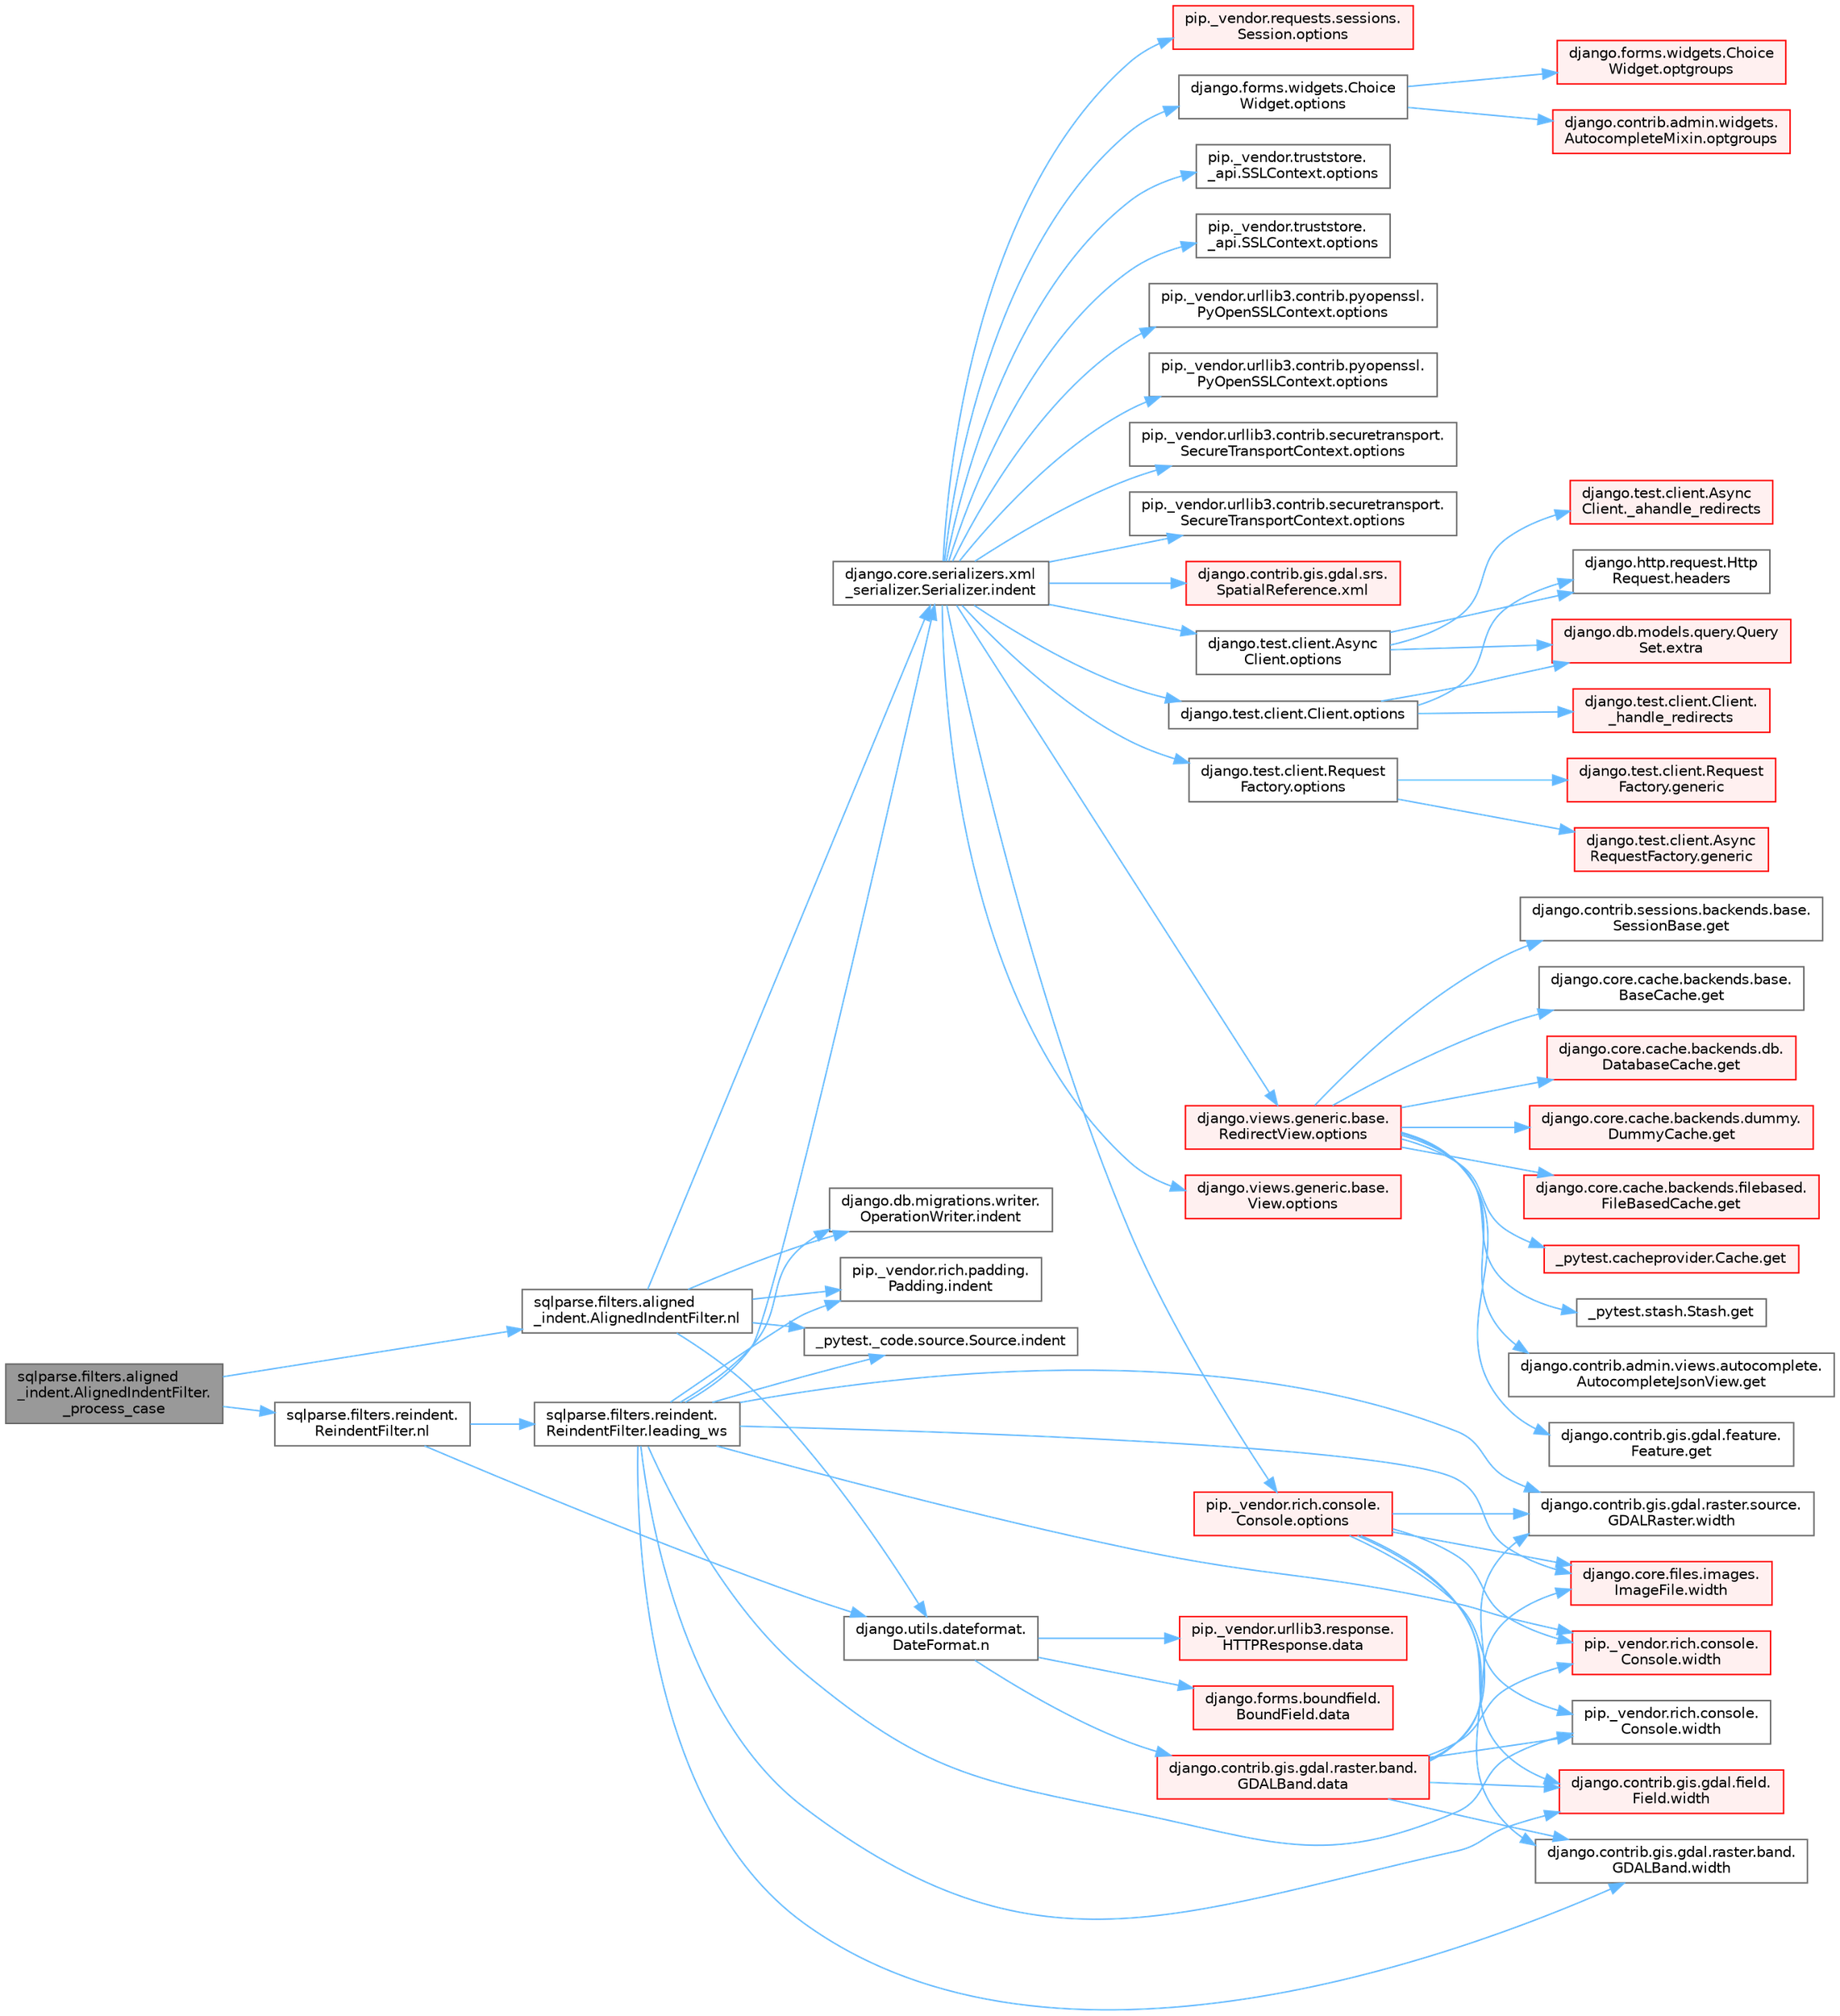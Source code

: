 digraph "sqlparse.filters.aligned_indent.AlignedIndentFilter._process_case"
{
 // LATEX_PDF_SIZE
  bgcolor="transparent";
  edge [fontname=Helvetica,fontsize=10,labelfontname=Helvetica,labelfontsize=10];
  node [fontname=Helvetica,fontsize=10,shape=box,height=0.2,width=0.4];
  rankdir="LR";
  Node1 [id="Node000001",label="sqlparse.filters.aligned\l_indent.AlignedIndentFilter.\l_process_case",height=0.2,width=0.4,color="gray40", fillcolor="grey60", style="filled", fontcolor="black",tooltip=" "];
  Node1 -> Node2 [id="edge1_Node000001_Node000002",color="steelblue1",style="solid",tooltip=" "];
  Node2 [id="Node000002",label="sqlparse.filters.aligned\l_indent.AlignedIndentFilter.nl",height=0.2,width=0.4,color="grey40", fillcolor="white", style="filled",URL="$classsqlparse_1_1filters_1_1aligned__indent_1_1_aligned_indent_filter.html#a0137da1c080d0ab864e01e6c9d70a2c8",tooltip=" "];
  Node2 -> Node3 [id="edge2_Node000002_Node000003",color="steelblue1",style="solid",tooltip=" "];
  Node3 [id="Node000003",label="_pytest._code.source.Source.indent",height=0.2,width=0.4,color="grey40", fillcolor="white", style="filled",URL="$class__pytest_1_1__code_1_1source_1_1_source.html#abc99a323638809562ba4dbf97cab6bd1",tooltip=" "];
  Node2 -> Node4 [id="edge3_Node000002_Node000004",color="steelblue1",style="solid",tooltip=" "];
  Node4 [id="Node000004",label="django.core.serializers.xml\l_serializer.Serializer.indent",height=0.2,width=0.4,color="grey40", fillcolor="white", style="filled",URL="$classdjango_1_1core_1_1serializers_1_1xml__serializer_1_1_serializer.html#a5b3d624ac0ab14cb4194faca7877101a",tooltip=" "];
  Node4 -> Node5 [id="edge4_Node000004_Node000005",color="steelblue1",style="solid",tooltip=" "];
  Node5 [id="Node000005",label="django.forms.widgets.Choice\lWidget.options",height=0.2,width=0.4,color="grey40", fillcolor="white", style="filled",URL="$classdjango_1_1forms_1_1widgets_1_1_choice_widget.html#a8575b90386fc2027f38ea00133cef250",tooltip=" "];
  Node5 -> Node6 [id="edge5_Node000005_Node000006",color="steelblue1",style="solid",tooltip=" "];
  Node6 [id="Node000006",label="django.contrib.admin.widgets.\lAutocompleteMixin.optgroups",height=0.2,width=0.4,color="red", fillcolor="#FFF0F0", style="filled",URL="$classdjango_1_1contrib_1_1admin_1_1widgets_1_1_autocomplete_mixin.html#a638ff1cf500030285676b090c8eee8f9",tooltip=" "];
  Node5 -> Node1930 [id="edge6_Node000005_Node001930",color="steelblue1",style="solid",tooltip=" "];
  Node1930 [id="Node001930",label="django.forms.widgets.Choice\lWidget.optgroups",height=0.2,width=0.4,color="red", fillcolor="#FFF0F0", style="filled",URL="$classdjango_1_1forms_1_1widgets_1_1_choice_widget.html#af1d09b0d42de6f6f30d2f9d577cf2fb4",tooltip=" "];
  Node4 -> Node260 [id="edge7_Node000004_Node000260",color="steelblue1",style="solid",tooltip=" "];
  Node260 [id="Node000260",label="django.test.client.Async\lClient.options",height=0.2,width=0.4,color="grey40", fillcolor="white", style="filled",URL="$classdjango_1_1test_1_1client_1_1_async_client.html#a84509c6347cbc018e6335b924ec841a2",tooltip=" "];
  Node260 -> Node261 [id="edge8_Node000260_Node000261",color="steelblue1",style="solid",tooltip=" "];
  Node261 [id="Node000261",label="django.test.client.Async\lClient._ahandle_redirects",height=0.2,width=0.4,color="red", fillcolor="#FFF0F0", style="filled",URL="$classdjango_1_1test_1_1client_1_1_async_client.html#a8740fe0dc39e7fe74e515be78449ee76",tooltip=" "];
  Node260 -> Node1231 [id="edge9_Node000260_Node001231",color="steelblue1",style="solid",tooltip=" "];
  Node1231 [id="Node001231",label="django.db.models.query.Query\lSet.extra",height=0.2,width=0.4,color="red", fillcolor="#FFF0F0", style="filled",URL="$classdjango_1_1db_1_1models_1_1query_1_1_query_set.html#ae54983d1fa1ba41e84f20cea946cde79",tooltip=" "];
  Node260 -> Node369 [id="edge10_Node000260_Node000369",color="steelblue1",style="solid",tooltip=" "];
  Node369 [id="Node000369",label="django.http.request.Http\lRequest.headers",height=0.2,width=0.4,color="grey40", fillcolor="white", style="filled",URL="$classdjango_1_1http_1_1request_1_1_http_request.html#a757d86c06e163aa94180817723ce1b9c",tooltip=" "];
  Node4 -> Node1457 [id="edge11_Node000004_Node001457",color="steelblue1",style="solid",tooltip=" "];
  Node1457 [id="Node001457",label="django.test.client.Client.options",height=0.2,width=0.4,color="grey40", fillcolor="white", style="filled",URL="$classdjango_1_1test_1_1client_1_1_client.html#a839ea6375ca2184b3b60550938b6824c",tooltip=" "];
  Node1457 -> Node1458 [id="edge12_Node001457_Node001458",color="steelblue1",style="solid",tooltip=" "];
  Node1458 [id="Node001458",label="django.test.client.Client.\l_handle_redirects",height=0.2,width=0.4,color="red", fillcolor="#FFF0F0", style="filled",URL="$classdjango_1_1test_1_1client_1_1_client.html#a234b328f33c374ad181aa49c6515d469",tooltip=" "];
  Node1457 -> Node1231 [id="edge13_Node001457_Node001231",color="steelblue1",style="solid",tooltip=" "];
  Node1457 -> Node369 [id="edge14_Node001457_Node000369",color="steelblue1",style="solid",tooltip=" "];
  Node4 -> Node1459 [id="edge15_Node000004_Node001459",color="steelblue1",style="solid",tooltip=" "];
  Node1459 [id="Node001459",label="django.test.client.Request\lFactory.options",height=0.2,width=0.4,color="grey40", fillcolor="white", style="filled",URL="$classdjango_1_1test_1_1client_1_1_request_factory.html#a438a7e1be2437d680cd78d11dee77c54",tooltip=" "];
  Node1459 -> Node1460 [id="edge16_Node001459_Node001460",color="steelblue1",style="solid",tooltip=" "];
  Node1460 [id="Node001460",label="django.test.client.Async\lRequestFactory.generic",height=0.2,width=0.4,color="red", fillcolor="#FFF0F0", style="filled",URL="$classdjango_1_1test_1_1client_1_1_async_request_factory.html#a470d6888694e77c09bd7d8bf6d588233",tooltip=" "];
  Node1459 -> Node1462 [id="edge17_Node001459_Node001462",color="steelblue1",style="solid",tooltip=" "];
  Node1462 [id="Node001462",label="django.test.client.Request\lFactory.generic",height=0.2,width=0.4,color="red", fillcolor="#FFF0F0", style="filled",URL="$classdjango_1_1test_1_1client_1_1_request_factory.html#a24740fe264de91d8c4c1205c9172206d",tooltip=" "];
  Node4 -> Node1463 [id="edge18_Node000004_Node001463",color="steelblue1",style="solid",tooltip=" "];
  Node1463 [id="Node001463",label="django.views.generic.base.\lRedirectView.options",height=0.2,width=0.4,color="red", fillcolor="#FFF0F0", style="filled",URL="$classdjango_1_1views_1_1generic_1_1base_1_1_redirect_view.html#a444de156c79647344c987295c47a76e1",tooltip=" "];
  Node1463 -> Node264 [id="edge19_Node001463_Node000264",color="steelblue1",style="solid",tooltip=" "];
  Node264 [id="Node000264",label="_pytest.cacheprovider.Cache.get",height=0.2,width=0.4,color="red", fillcolor="#FFF0F0", style="filled",URL="$class__pytest_1_1cacheprovider_1_1_cache.html#a752b42a7c4034371bcd23244b1862148",tooltip=" "];
  Node1463 -> Node266 [id="edge20_Node001463_Node000266",color="steelblue1",style="solid",tooltip=" "];
  Node266 [id="Node000266",label="_pytest.stash.Stash.get",height=0.2,width=0.4,color="grey40", fillcolor="white", style="filled",URL="$class__pytest_1_1stash_1_1_stash.html#a7fec5e28d31d41b05838c98ac277c8c5",tooltip=" "];
  Node1463 -> Node267 [id="edge21_Node001463_Node000267",color="steelblue1",style="solid",tooltip=" "];
  Node267 [id="Node000267",label="django.contrib.admin.views.autocomplete.\lAutocompleteJsonView.get",height=0.2,width=0.4,color="grey40", fillcolor="white", style="filled",URL="$classdjango_1_1contrib_1_1admin_1_1views_1_1autocomplete_1_1_autocomplete_json_view.html#a34a861d7d91bddbce574ab88c184895e",tooltip=" "];
  Node1463 -> Node268 [id="edge22_Node001463_Node000268",color="steelblue1",style="solid",tooltip=" "];
  Node268 [id="Node000268",label="django.contrib.gis.gdal.feature.\lFeature.get",height=0.2,width=0.4,color="grey40", fillcolor="white", style="filled",URL="$classdjango_1_1contrib_1_1gis_1_1gdal_1_1feature_1_1_feature.html#a21986d93135566e82dd6f57de5e37038",tooltip=" "];
  Node1463 -> Node269 [id="edge23_Node001463_Node000269",color="steelblue1",style="solid",tooltip=" "];
  Node269 [id="Node000269",label="django.contrib.sessions.backends.base.\lSessionBase.get",height=0.2,width=0.4,color="grey40", fillcolor="white", style="filled",URL="$classdjango_1_1contrib_1_1sessions_1_1backends_1_1base_1_1_session_base.html#a7d41576dd78ee0cae19d35e409a0dac4",tooltip=" "];
  Node1463 -> Node270 [id="edge24_Node001463_Node000270",color="steelblue1",style="solid",tooltip=" "];
  Node270 [id="Node000270",label="django.core.cache.backends.base.\lBaseCache.get",height=0.2,width=0.4,color="grey40", fillcolor="white", style="filled",URL="$classdjango_1_1core_1_1cache_1_1backends_1_1base_1_1_base_cache.html#a670decaea5fb02f8e13f62c4a8d3b691",tooltip=" "];
  Node1463 -> Node271 [id="edge25_Node001463_Node000271",color="steelblue1",style="solid",tooltip=" "];
  Node271 [id="Node000271",label="django.core.cache.backends.db.\lDatabaseCache.get",height=0.2,width=0.4,color="red", fillcolor="#FFF0F0", style="filled",URL="$classdjango_1_1core_1_1cache_1_1backends_1_1db_1_1_database_cache.html#ab7c8bab4308c7ceac722a940914fedf1",tooltip=" "];
  Node1463 -> Node273 [id="edge26_Node001463_Node000273",color="steelblue1",style="solid",tooltip=" "];
  Node273 [id="Node000273",label="django.core.cache.backends.dummy.\lDummyCache.get",height=0.2,width=0.4,color="red", fillcolor="#FFF0F0", style="filled",URL="$classdjango_1_1core_1_1cache_1_1backends_1_1dummy_1_1_dummy_cache.html#a91db0f78eeef15ccb77c8c518e12de81",tooltip=" "];
  Node1463 -> Node1464 [id="edge27_Node001463_Node001464",color="steelblue1",style="solid",tooltip=" "];
  Node1464 [id="Node001464",label="django.core.cache.backends.filebased.\lFileBasedCache.get",height=0.2,width=0.4,color="red", fillcolor="#FFF0F0", style="filled",URL="$classdjango_1_1core_1_1cache_1_1backends_1_1filebased_1_1_file_based_cache.html#a81478fa25dd545d6e223f4e3d6760646",tooltip=" "];
  Node4 -> Node1651 [id="edge28_Node000004_Node001651",color="steelblue1",style="solid",tooltip=" "];
  Node1651 [id="Node001651",label="django.views.generic.base.\lView.options",height=0.2,width=0.4,color="red", fillcolor="#FFF0F0", style="filled",URL="$classdjango_1_1views_1_1generic_1_1base_1_1_view.html#a4d1dc440a5bae11bd7859d20ca9948e1",tooltip=" "];
  Node4 -> Node1654 [id="edge29_Node000004_Node001654",color="steelblue1",style="solid",tooltip=" "];
  Node1654 [id="Node001654",label="pip._vendor.requests.sessions.\lSession.options",height=0.2,width=0.4,color="red", fillcolor="#FFF0F0", style="filled",URL="$classpip_1_1__vendor_1_1requests_1_1sessions_1_1_session.html#a210270880f90521b3b3014748ecd87e9",tooltip=" "];
  Node4 -> Node1655 [id="edge30_Node000004_Node001655",color="steelblue1",style="solid",tooltip=" "];
  Node1655 [id="Node001655",label="pip._vendor.rich.console.\lConsole.options",height=0.2,width=0.4,color="red", fillcolor="#FFF0F0", style="filled",URL="$classpip_1_1__vendor_1_1rich_1_1console_1_1_console.html#a41c8efe30ea45a9a4a3f8c34c688fe00",tooltip=" "];
  Node1655 -> Node1686 [id="edge31_Node001655_Node001686",color="steelblue1",style="solid",tooltip=" "];
  Node1686 [id="Node001686",label="django.contrib.gis.gdal.field.\lField.width",height=0.2,width=0.4,color="red", fillcolor="#FFF0F0", style="filled",URL="$classdjango_1_1contrib_1_1gis_1_1gdal_1_1field_1_1_field.html#a9d43a623b937f633a9e6dca9323f5fa7",tooltip=" "];
  Node1655 -> Node1687 [id="edge32_Node001655_Node001687",color="steelblue1",style="solid",tooltip=" "];
  Node1687 [id="Node001687",label="django.contrib.gis.gdal.raster.band.\lGDALBand.width",height=0.2,width=0.4,color="grey40", fillcolor="white", style="filled",URL="$classdjango_1_1contrib_1_1gis_1_1gdal_1_1raster_1_1band_1_1_g_d_a_l_band.html#a407780888708f2bb99b4d298eb6d8062",tooltip=" "];
  Node1655 -> Node1688 [id="edge33_Node001655_Node001688",color="steelblue1",style="solid",tooltip=" "];
  Node1688 [id="Node001688",label="django.contrib.gis.gdal.raster.source.\lGDALRaster.width",height=0.2,width=0.4,color="grey40", fillcolor="white", style="filled",URL="$classdjango_1_1contrib_1_1gis_1_1gdal_1_1raster_1_1source_1_1_g_d_a_l_raster.html#a58442e42bce5bcabb54fab7a2e636bc2",tooltip=" "];
  Node1655 -> Node1689 [id="edge34_Node001655_Node001689",color="steelblue1",style="solid",tooltip=" "];
  Node1689 [id="Node001689",label="django.core.files.images.\lImageFile.width",height=0.2,width=0.4,color="red", fillcolor="#FFF0F0", style="filled",URL="$classdjango_1_1core_1_1files_1_1images_1_1_image_file.html#a3a50a37ab3f2d7395c892a262ecb49bc",tooltip=" "];
  Node1655 -> Node1690 [id="edge35_Node001655_Node001690",color="steelblue1",style="solid",tooltip=" "];
  Node1690 [id="Node001690",label="pip._vendor.rich.console.\lConsole.width",height=0.2,width=0.4,color="red", fillcolor="#FFF0F0", style="filled",URL="$classpip_1_1__vendor_1_1rich_1_1console_1_1_console.html#a3163e1b4e2842bc355d0f5c3100ecc08",tooltip=" "];
  Node1655 -> Node1691 [id="edge36_Node001655_Node001691",color="steelblue1",style="solid",tooltip=" "];
  Node1691 [id="Node001691",label="pip._vendor.rich.console.\lConsole.width",height=0.2,width=0.4,color="grey40", fillcolor="white", style="filled",URL="$classpip_1_1__vendor_1_1rich_1_1console_1_1_console.html#aa2ba8c5fa1dd224794b0ac2acd384863",tooltip=" "];
  Node4 -> Node1692 [id="edge37_Node000004_Node001692",color="steelblue1",style="solid",tooltip=" "];
  Node1692 [id="Node001692",label="pip._vendor.truststore.\l_api.SSLContext.options",height=0.2,width=0.4,color="grey40", fillcolor="white", style="filled",URL="$classpip_1_1__vendor_1_1truststore_1_1__api_1_1_s_s_l_context.html#a6755b8a82c0de77273744b73a826678d",tooltip=" "];
  Node4 -> Node1693 [id="edge38_Node000004_Node001693",color="steelblue1",style="solid",tooltip=" "];
  Node1693 [id="Node001693",label="pip._vendor.truststore.\l_api.SSLContext.options",height=0.2,width=0.4,color="grey40", fillcolor="white", style="filled",URL="$classpip_1_1__vendor_1_1truststore_1_1__api_1_1_s_s_l_context.html#a90bd5b81f087b6628b2f681ce6cffcd6",tooltip=" "];
  Node4 -> Node1694 [id="edge39_Node000004_Node001694",color="steelblue1",style="solid",tooltip=" "];
  Node1694 [id="Node001694",label="pip._vendor.urllib3.contrib.pyopenssl.\lPyOpenSSLContext.options",height=0.2,width=0.4,color="grey40", fillcolor="white", style="filled",URL="$classpip_1_1__vendor_1_1urllib3_1_1contrib_1_1pyopenssl_1_1_py_open_s_s_l_context.html#a3f539cc9d4b91d2fb90d7f8aef3810c1",tooltip=" "];
  Node4 -> Node1695 [id="edge40_Node000004_Node001695",color="steelblue1",style="solid",tooltip=" "];
  Node1695 [id="Node001695",label="pip._vendor.urllib3.contrib.pyopenssl.\lPyOpenSSLContext.options",height=0.2,width=0.4,color="grey40", fillcolor="white", style="filled",URL="$classpip_1_1__vendor_1_1urllib3_1_1contrib_1_1pyopenssl_1_1_py_open_s_s_l_context.html#a8475fc4f3e83d92654b066a9422908dc",tooltip=" "];
  Node4 -> Node1696 [id="edge41_Node000004_Node001696",color="steelblue1",style="solid",tooltip=" "];
  Node1696 [id="Node001696",label="pip._vendor.urllib3.contrib.securetransport.\lSecureTransportContext.options",height=0.2,width=0.4,color="grey40", fillcolor="white", style="filled",URL="$classpip_1_1__vendor_1_1urllib3_1_1contrib_1_1securetransport_1_1_secure_transport_context.html#ae19920941647ed0b43e0ed7d96e12457",tooltip=" "];
  Node4 -> Node1697 [id="edge42_Node000004_Node001697",color="steelblue1",style="solid",tooltip=" "];
  Node1697 [id="Node001697",label="pip._vendor.urllib3.contrib.securetransport.\lSecureTransportContext.options",height=0.2,width=0.4,color="grey40", fillcolor="white", style="filled",URL="$classpip_1_1__vendor_1_1urllib3_1_1contrib_1_1securetransport_1_1_secure_transport_context.html#acf6c1ec11ca09e30c9c70d7dc26afacd",tooltip=" "];
  Node4 -> Node2460 [id="edge43_Node000004_Node002460",color="steelblue1",style="solid",tooltip=" "];
  Node2460 [id="Node002460",label="django.contrib.gis.gdal.srs.\lSpatialReference.xml",height=0.2,width=0.4,color="red", fillcolor="#FFF0F0", style="filled",URL="$classdjango_1_1contrib_1_1gis_1_1gdal_1_1srs_1_1_spatial_reference.html#a909d3c8bdf1de4ad7b231b87bb4dd664",tooltip=" "];
  Node2 -> Node4427 [id="edge44_Node000002_Node004427",color="steelblue1",style="solid",tooltip=" "];
  Node4427 [id="Node004427",label="django.db.migrations.writer.\lOperationWriter.indent",height=0.2,width=0.4,color="grey40", fillcolor="white", style="filled",URL="$classdjango_1_1db_1_1migrations_1_1writer_1_1_operation_writer.html#a4ad86f394c5999071c96ad30cf54055a",tooltip=" "];
  Node2 -> Node4428 [id="edge45_Node000002_Node004428",color="steelblue1",style="solid",tooltip=" "];
  Node4428 [id="Node004428",label="pip._vendor.rich.padding.\lPadding.indent",height=0.2,width=0.4,color="grey40", fillcolor="white", style="filled",URL="$classpip_1_1__vendor_1_1rich_1_1padding_1_1_padding.html#abb6784da1907e3486c3a9ea715a04ed2",tooltip=" "];
  Node2 -> Node166 [id="edge46_Node000002_Node000166",color="steelblue1",style="solid",tooltip=" "];
  Node166 [id="Node000166",label="django.utils.dateformat.\lDateFormat.n",height=0.2,width=0.4,color="grey40", fillcolor="white", style="filled",URL="$classdjango_1_1utils_1_1dateformat_1_1_date_format.html#a1ae7b2d5135c8aa3d1117e7906704ee8",tooltip=" "];
  Node166 -> Node167 [id="edge47_Node000166_Node000167",color="steelblue1",style="solid",tooltip=" "];
  Node167 [id="Node000167",label="django.contrib.gis.gdal.raster.band.\lGDALBand.data",height=0.2,width=0.4,color="red", fillcolor="#FFF0F0", style="filled",URL="$classdjango_1_1contrib_1_1gis_1_1gdal_1_1raster_1_1band_1_1_g_d_a_l_band.html#a5d37dc4c4d5a50a21b75460e75f9ee4d",tooltip=" "];
  Node167 -> Node1686 [id="edge48_Node000167_Node001686",color="steelblue1",style="solid",tooltip=" "];
  Node167 -> Node1687 [id="edge49_Node000167_Node001687",color="steelblue1",style="solid",tooltip=" "];
  Node167 -> Node1688 [id="edge50_Node000167_Node001688",color="steelblue1",style="solid",tooltip=" "];
  Node167 -> Node1689 [id="edge51_Node000167_Node001689",color="steelblue1",style="solid",tooltip=" "];
  Node167 -> Node1690 [id="edge52_Node000167_Node001690",color="steelblue1",style="solid",tooltip=" "];
  Node167 -> Node1691 [id="edge53_Node000167_Node001691",color="steelblue1",style="solid",tooltip=" "];
  Node166 -> Node508 [id="edge54_Node000166_Node000508",color="steelblue1",style="solid",tooltip=" "];
  Node508 [id="Node000508",label="django.forms.boundfield.\lBoundField.data",height=0.2,width=0.4,color="red", fillcolor="#FFF0F0", style="filled",URL="$classdjango_1_1forms_1_1boundfield_1_1_bound_field.html#ad38e19a5099c352218e82322f47b020c",tooltip=" "];
  Node166 -> Node509 [id="edge55_Node000166_Node000509",color="steelblue1",style="solid",tooltip=" "];
  Node509 [id="Node000509",label="pip._vendor.urllib3.response.\lHTTPResponse.data",height=0.2,width=0.4,color="red", fillcolor="#FFF0F0", style="filled",URL="$classpip_1_1__vendor_1_1urllib3_1_1response_1_1_h_t_t_p_response.html#abf3c538704803faf453331b0031f3bdd",tooltip=" "];
  Node1 -> Node4527 [id="edge56_Node000001_Node004527",color="steelblue1",style="solid",tooltip=" "];
  Node4527 [id="Node004527",label="sqlparse.filters.reindent.\lReindentFilter.nl",height=0.2,width=0.4,color="grey40", fillcolor="white", style="filled",URL="$classsqlparse_1_1filters_1_1reindent_1_1_reindent_filter.html#ae085b652281f61b558e777b836a54ee2",tooltip=" "];
  Node4527 -> Node4528 [id="edge57_Node004527_Node004528",color="steelblue1",style="solid",tooltip=" "];
  Node4528 [id="Node004528",label="sqlparse.filters.reindent.\lReindentFilter.leading_ws",height=0.2,width=0.4,color="grey40", fillcolor="white", style="filled",URL="$classsqlparse_1_1filters_1_1reindent_1_1_reindent_filter.html#a75cf71d340673c54ed22a864dd4227ce",tooltip=" "];
  Node4528 -> Node3 [id="edge58_Node004528_Node000003",color="steelblue1",style="solid",tooltip=" "];
  Node4528 -> Node4 [id="edge59_Node004528_Node000004",color="steelblue1",style="solid",tooltip=" "];
  Node4528 -> Node4427 [id="edge60_Node004528_Node004427",color="steelblue1",style="solid",tooltip=" "];
  Node4528 -> Node4428 [id="edge61_Node004528_Node004428",color="steelblue1",style="solid",tooltip=" "];
  Node4528 -> Node1686 [id="edge62_Node004528_Node001686",color="steelblue1",style="solid",tooltip=" "];
  Node4528 -> Node1687 [id="edge63_Node004528_Node001687",color="steelblue1",style="solid",tooltip=" "];
  Node4528 -> Node1688 [id="edge64_Node004528_Node001688",color="steelblue1",style="solid",tooltip=" "];
  Node4528 -> Node1689 [id="edge65_Node004528_Node001689",color="steelblue1",style="solid",tooltip=" "];
  Node4528 -> Node1690 [id="edge66_Node004528_Node001690",color="steelblue1",style="solid",tooltip=" "];
  Node4528 -> Node1691 [id="edge67_Node004528_Node001691",color="steelblue1",style="solid",tooltip=" "];
  Node4527 -> Node166 [id="edge68_Node004527_Node000166",color="steelblue1",style="solid",tooltip=" "];
}
